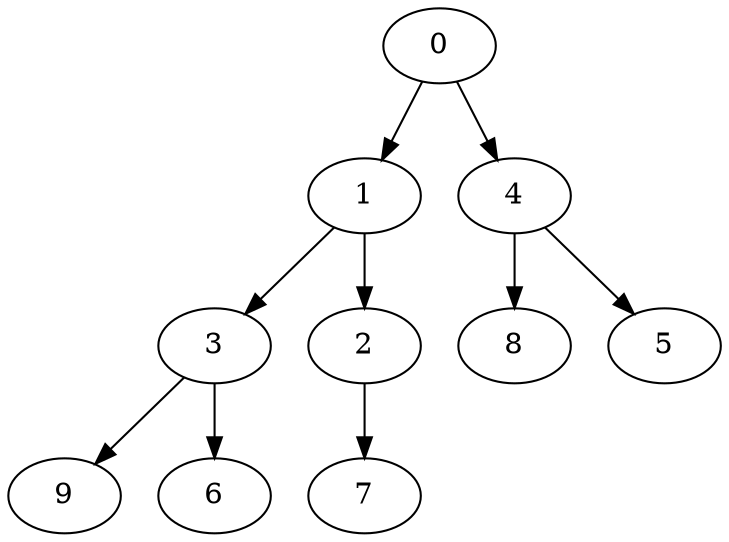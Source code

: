 digraph "Q5-1" {
	0 -> 1
	0 -> 4
	1 -> 3
	1 -> 2
	4 -> 8
	4 -> 5
	3 -> 9
	3 -> 6
	2 -> 7
}
